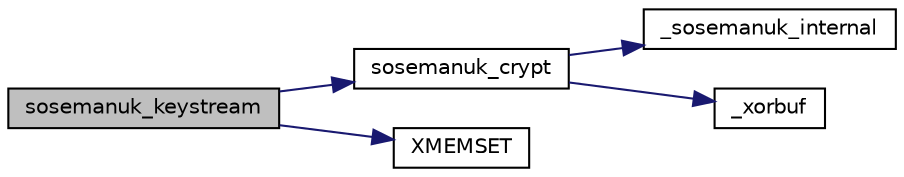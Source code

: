 digraph "sosemanuk_keystream"
{
 // LATEX_PDF_SIZE
  edge [fontname="Helvetica",fontsize="10",labelfontname="Helvetica",labelfontsize="10"];
  node [fontname="Helvetica",fontsize="10",shape=record];
  rankdir="LR";
  Node24 [label="sosemanuk_keystream",height=0.2,width=0.4,color="black", fillcolor="grey75", style="filled", fontcolor="black",tooltip=" "];
  Node24 -> Node25 [color="midnightblue",fontsize="10",style="solid",fontname="Helvetica"];
  Node25 [label="sosemanuk_crypt",height=0.2,width=0.4,color="black", fillcolor="white", style="filled",URL="$sosemanuk_8c.html#ae473e1b8845f3b37e79e6c099e54247c",tooltip=" "];
  Node25 -> Node26 [color="midnightblue",fontsize="10",style="solid",fontname="Helvetica"];
  Node26 [label="_sosemanuk_internal",height=0.2,width=0.4,color="black", fillcolor="white", style="filled",URL="$sosemanuk_8c.html#a5658cccde993c8eca129036736eb7527",tooltip=" "];
  Node25 -> Node27 [color="midnightblue",fontsize="10",style="solid",fontname="Helvetica"];
  Node27 [label="_xorbuf",height=0.2,width=0.4,color="black", fillcolor="white", style="filled",URL="$sosemanuk_8c.html#ac769bae0f590a35230b80e113aaee135",tooltip=" "];
  Node24 -> Node28 [color="midnightblue",fontsize="10",style="solid",fontname="Helvetica"];
  Node28 [label="XMEMSET",height=0.2,width=0.4,color="black", fillcolor="white", style="filled",URL="$tomcrypt__cfg_8h.html#aa3c34a6f6c61de7da9258b5a30e32c2f",tooltip=" "];
}
